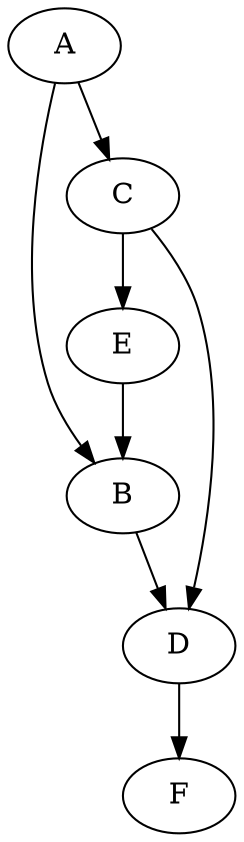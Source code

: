 digraph ExampleGraph {
    A -> B;
    A -> C;
    B -> D;
    C -> D;
    C -> E;
    D -> F;
    E -> B;

}